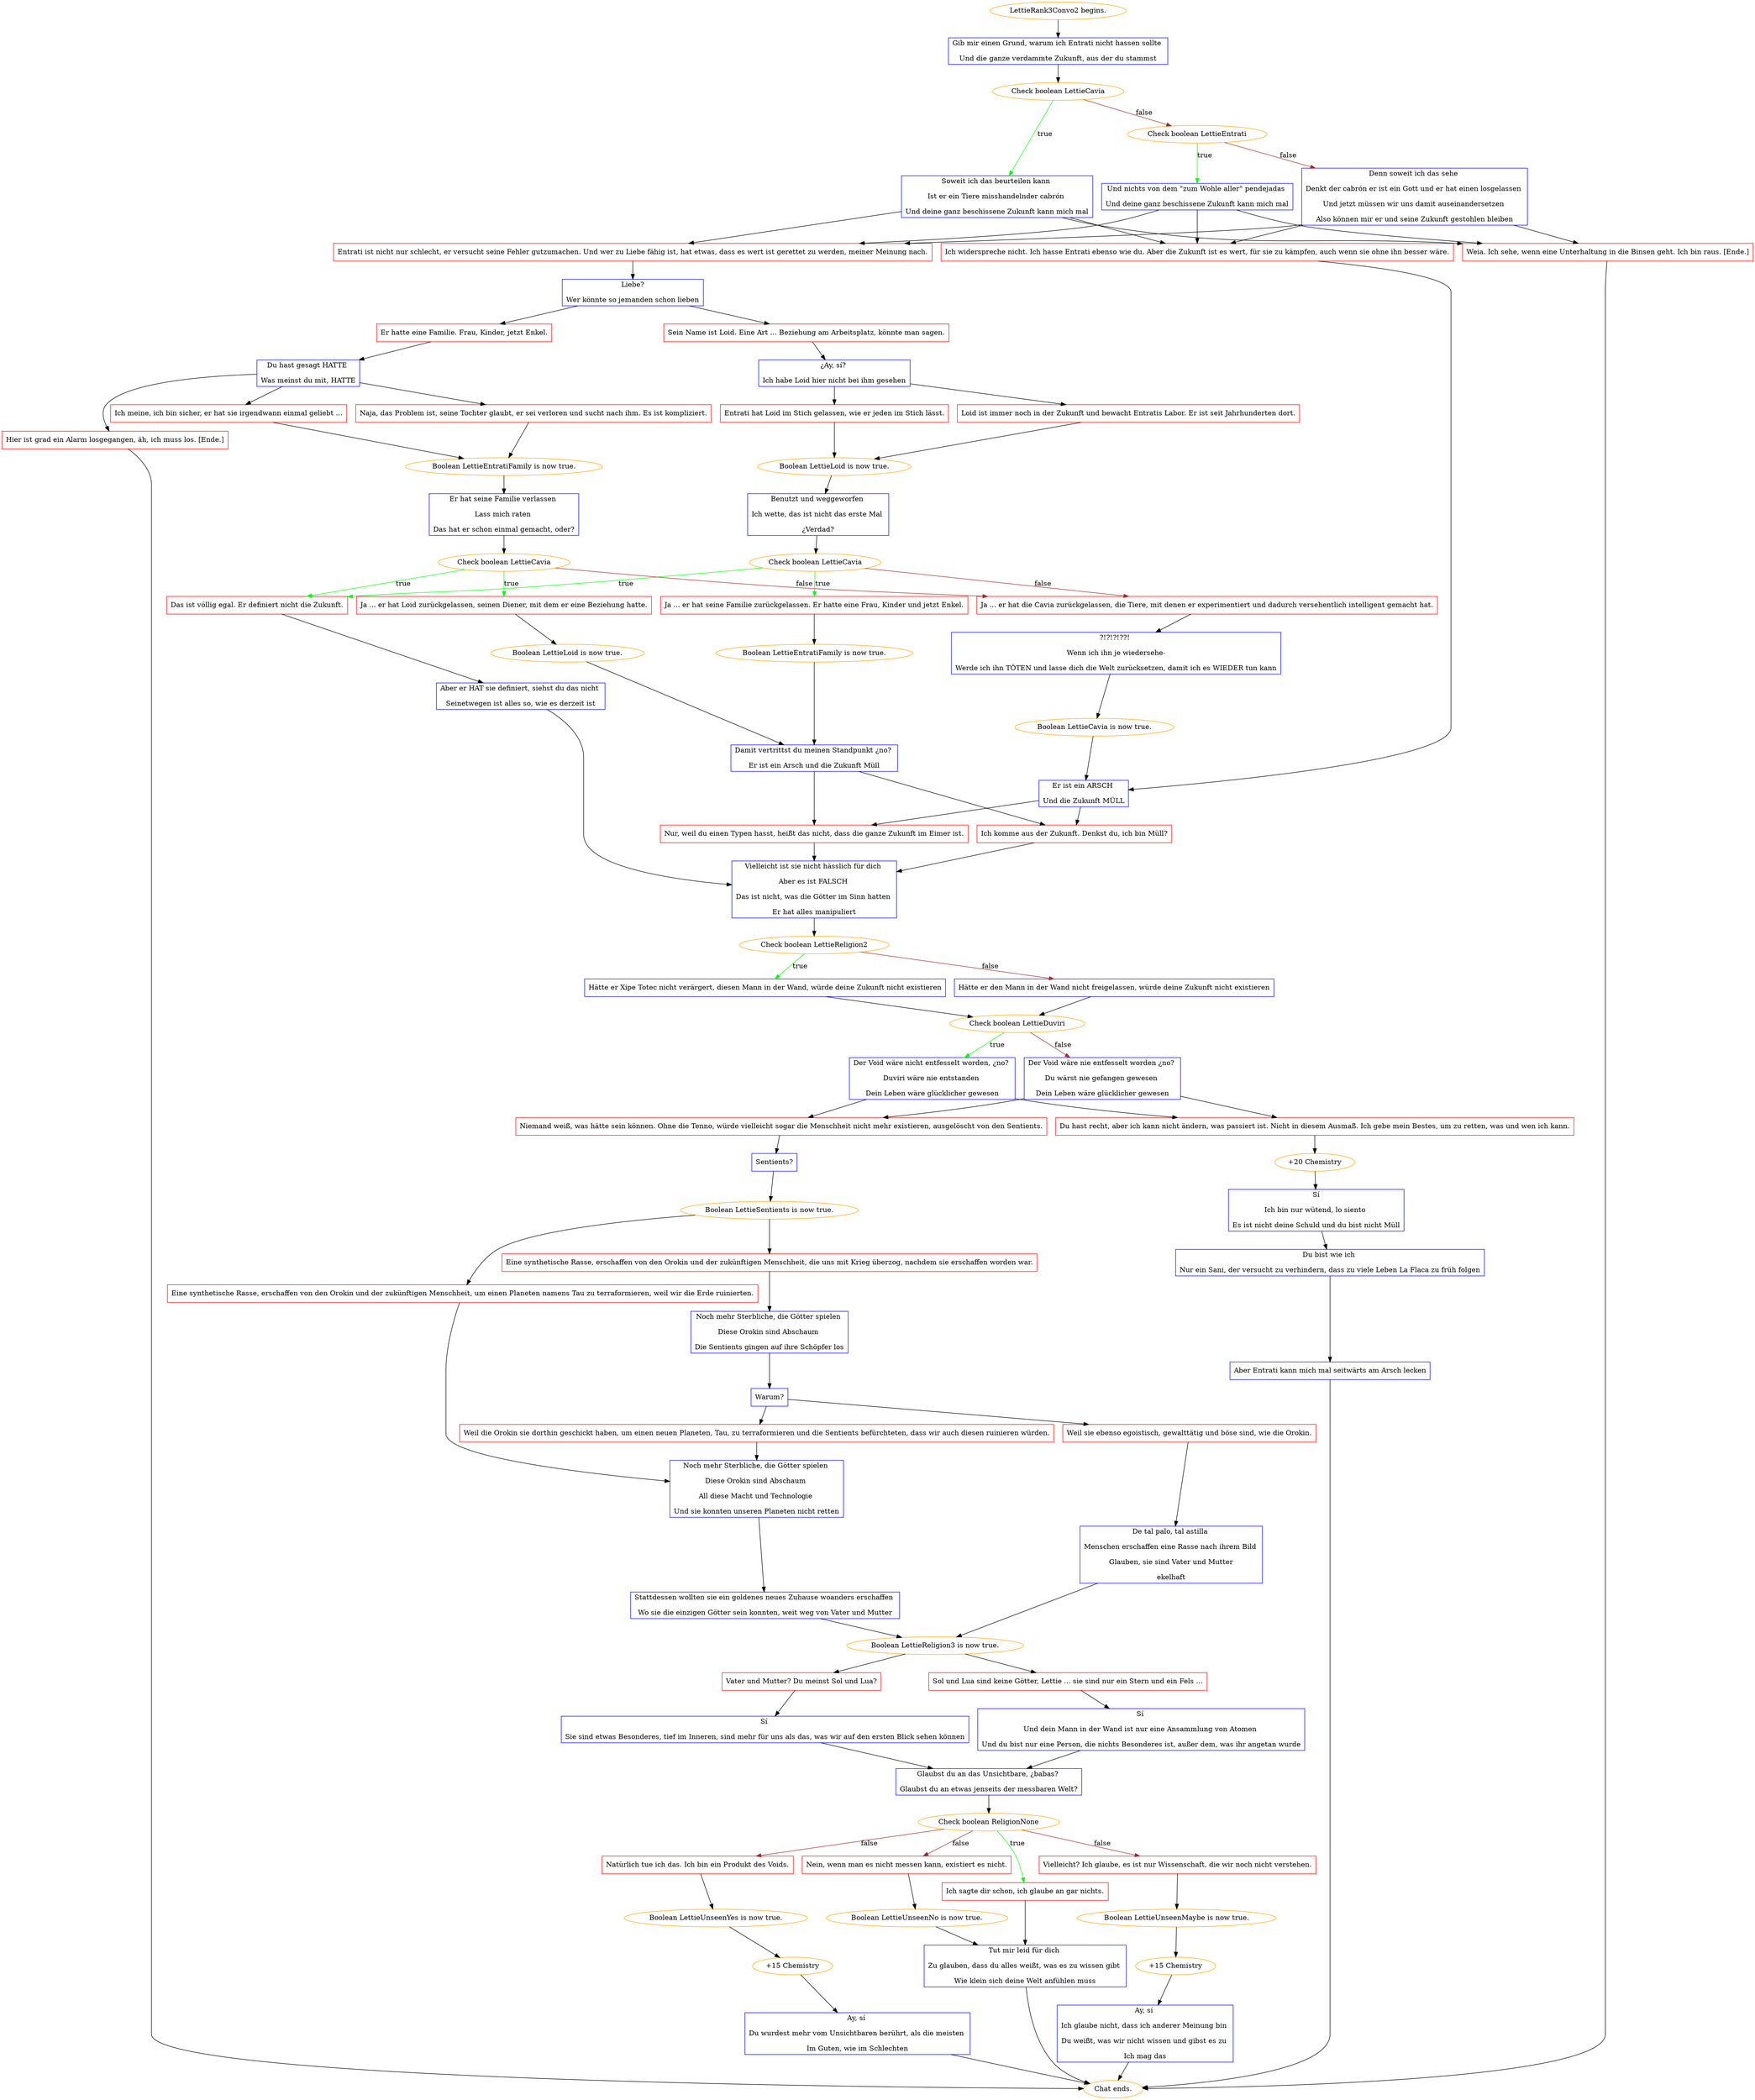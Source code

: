 digraph {
	"LettieRank3Convo2 begins." [color=orange];
		"LettieRank3Convo2 begins." -> j1147451492;
	j1147451492 [label="Gib mir einen Grund, warum ich Entrati nicht hassen sollte 
Und die ganze verdammte Zukunft, aus der du stammst",shape=box,color=blue];
		j1147451492 -> j988327984;
	j988327984 [label="Check boolean LettieCavia",color=orange];
		j988327984 -> j4284533574 [label=true,color=green];
		j988327984 -> j101638081 [label=false,color=brown];
	j4284533574 [label="Soweit ich das beurteilen kann 
Ist er ein Tiere misshandelnder cabrón 
Und deine ganz beschissene Zukunft kann mich mal",shape=box,color=blue];
		j4284533574 -> j1812693290;
		j4284533574 -> j313674474;
		j4284533574 -> j3037222622;
	j101638081 [label="Check boolean LettieEntrati",color=orange];
		j101638081 -> j1081594059 [label=true,color=green];
		j101638081 -> j3863241392 [label=false,color=brown];
	j1812693290 [label="Ich widerspreche nicht. Ich hasse Entrati ebenso wie du. Aber die Zukunft ist es wert, für sie zu kämpfen, auch wenn sie ohne ihn besser wäre.",shape=box,color=red];
		j1812693290 -> j1065194889;
	j313674474 [label="Entrati ist nicht nur schlecht, er versucht seine Fehler gutzumachen. Und wer zu Liebe fähig ist, hat etwas, dass es wert ist gerettet zu werden, meiner Meinung nach.",shape=box,color=red];
		j313674474 -> j4066597988;
	j3037222622 [label="Weia. Ich sehe, wenn eine Unterhaltung in die Binsen geht. Ich bin raus. [Ende.]",shape=box,color=red];
		j3037222622 -> "Chat ends.";
	j1081594059 [label="Und nichts von dem \"zum Wohle aller\" pendejadas 
Und deine ganz beschissene Zukunft kann mich mal",shape=box,color=blue];
		j1081594059 -> j1812693290;
		j1081594059 -> j313674474;
		j1081594059 -> j3037222622;
	j3863241392 [label="Denn soweit ich das sehe 
Denkt der cabrón er ist ein Gott und er hat einen losgelassen 
Und jetzt müssen wir uns damit auseinandersetzen 
Also können mir er und seine Zukunft gestohlen bleiben",shape=box,color=blue];
		j3863241392 -> j1812693290;
		j3863241392 -> j313674474;
		j3863241392 -> j3037222622;
	j1065194889 [label="Er ist ein ARSCH 
Und die Zukunft MÜLL",shape=box,color=blue];
		j1065194889 -> j3140342593;
		j1065194889 -> j3970568135;
	j4066597988 [label="Liebe?
Wer könnte so jemanden schon lieben",shape=box,color=blue];
		j4066597988 -> j178766061;
		j4066597988 -> j3203568535;
	"Chat ends." [color=orange];
	j3140342593 [label="Ich komme aus der Zukunft. Denkst du, ich bin Müll?",shape=box,color=red];
		j3140342593 -> j1234405711;
	j3970568135 [label="Nur, weil du einen Typen hasst, heißt das nicht, dass die ganze Zukunft im Eimer ist.",shape=box,color=red];
		j3970568135 -> j1234405711;
	j178766061 [label="Sein Name ist Loid. Eine Art ... Beziehung am Arbeitsplatz, könnte man sagen.",shape=box,color=red];
		j178766061 -> j1312274658;
	j3203568535 [label="Er hatte eine Familie. Frau, Kinder, jetzt Enkel.",shape=box,color=red];
		j3203568535 -> j1498222652;
	j1234405711 [label="Vielleicht ist sie nicht hässlich für dich 
Aber es ist FALSCH 
Das ist nicht, was die Götter im Sinn hatten 
Er hat alles manipuliert",shape=box,color=blue];
		j1234405711 -> j776436305;
	j1312274658 [label="¿Ay, sí? 
Ich habe Loid hier nicht bei ihm gesehen",shape=box,color=blue];
		j1312274658 -> j631987311;
		j1312274658 -> j1366471310;
	j1498222652 [label="Du hast gesagt HATTE 
Was meinst du mit, HATTE",shape=box,color=blue];
		j1498222652 -> j2352989743;
		j1498222652 -> j1410724427;
		j1498222652 -> j728620602;
	j776436305 [label="Check boolean LettieReligion2",color=orange];
		j776436305 -> j3496483512 [label=true,color=green];
		j776436305 -> j1389486394 [label=false,color=brown];
	j631987311 [label="Loid ist immer noch in der Zukunft und bewacht Entratis Labor. Er ist seit Jahrhunderten dort.",shape=box,color=red];
		j631987311 -> j3043517811;
	j1366471310 [label="Entrati hat Loid im Stich gelassen, wie er jeden im Stich lässt.",shape=box,color=red];
		j1366471310 -> j3043517811;
	j2352989743 [label="Naja, das Problem ist, seine Tochter glaubt, er sei verloren und sucht nach ihm. Es ist kompliziert.",shape=box,color=red];
		j2352989743 -> j1536729840;
	j1410724427 [label="Ich meine, ich bin sicher, er hat sie irgendwann einmal geliebt ...",shape=box,color=red];
		j1410724427 -> j1536729840;
	j728620602 [label="Hier ist grad ein Alarm losgegangen, äh, ich muss los. [Ende.]",shape=box,color=red];
		j728620602 -> "Chat ends.";
	j3496483512 [label="Hätte er Xipe Totec nicht verärgert, diesen Mann in der Wand, würde deine Zukunft nicht existieren",shape=box,color=blue];
		j3496483512 -> j711900112;
	j1389486394 [label="Hätte er den Mann in der Wand nicht freigelassen, würde deine Zukunft nicht existieren",shape=box,color=blue];
		j1389486394 -> j711900112;
	j3043517811 [label="Boolean LettieLoid is now true.",color=orange];
		j3043517811 -> j106817150;
	j1536729840 [label="Boolean LettieEntratiFamily is now true.",color=orange];
		j1536729840 -> j2239152159;
	j711900112 [label="Check boolean LettieDuviri",color=orange];
		j711900112 -> j3677729928 [label=true,color=green];
		j711900112 -> j2716577682 [label=false,color=brown];
	j106817150 [label="Benutzt und weggeworfen 
Ich wette, das ist nicht das erste Mal 
¿Verdad?",shape=box,color=blue];
		j106817150 -> j4176507548;
	j2239152159 [label="Er hat seine Familie verlassen 
Lass mich raten 
Das hat er schon einmal gemacht, oder?",shape=box,color=blue];
		j2239152159 -> j3999534774;
	j3677729928 [label="Der Void wäre nicht entfesselt worden, ¿no? 
Duviri wäre nie entstanden 
Dein Leben wäre glücklicher gewesen",shape=box,color=blue];
		j3677729928 -> j2296961653;
		j3677729928 -> j3920980399;
	j2716577682 [label="Der Void wäre nie entfesselt worden ¿no? 
Du wärst nie gefangen gewesen 
Dein Leben wäre glücklicher gewesen",shape=box,color=blue];
		j2716577682 -> j2296961653;
		j2716577682 -> j3920980399;
	j4176507548 [label="Check boolean LettieCavia",color=orange];
		j4176507548 -> j883925862 [label=true,color=green];
		j4176507548 -> j2450512658 [label=true,color=green];
		j4176507548 -> j1547176822 [label=false,color=brown];
	j3999534774 [label="Check boolean LettieCavia",color=orange];
		j3999534774 -> j2450512658 [label=true,color=green];
		j3999534774 -> j4221583328 [label=true,color=green];
		j3999534774 -> j1547176822 [label=false,color=brown];
	j2296961653 [label="Niemand weiß, was hätte sein können. Ohne die Tenno, würde vielleicht sogar die Menschheit nicht mehr existieren, ausgelöscht von den Sentients.",shape=box,color=red];
		j2296961653 -> j3956439183;
	j3920980399 [label="Du hast recht, aber ich kann nicht ändern, was passiert ist. Nicht in diesem Ausmaß. Ich gebe mein Bestes, um zu retten, was und wen ich kann.",shape=box,color=red];
		j3920980399 -> j3027779663;
	j883925862 [label="Ja ... er hat seine Familie zurückgelassen. Er hatte eine Frau, Kinder und jetzt Enkel.",shape=box,color=red];
		j883925862 -> j3213905386;
	j2450512658 [label="Das ist völlig egal. Er definiert nicht die Zukunft.",shape=box,color=red];
		j2450512658 -> j116667494;
	j1547176822 [label="Ja ... er hat die Cavia zurückgelassen, die Tiere, mit denen er experimentiert und dadurch versehentlich intelligent gemacht hat.",shape=box,color=red];
		j1547176822 -> j2925180195;
	j4221583328 [label="Ja ... er hat Loid zurückgelassen, seinen Diener, mit dem er eine Beziehung hatte.",shape=box,color=red];
		j4221583328 -> j3598186604;
	j3956439183 [label="Sentients?",shape=box,color=blue];
		j3956439183 -> j4177902638;
	j3027779663 [label="+20 Chemistry",color=orange];
		j3027779663 -> j550999847;
	j3213905386 [label="Boolean LettieEntratiFamily is now true.",color=orange];
		j3213905386 -> j129915349;
	j116667494 [label="Aber er HAT sie definiert, siehst du das nicht 
Seinetwegen ist alles so, wie es derzeit ist",shape=box,color=blue];
		j116667494 -> j1234405711;
	j2925180195 [label="?!?!?!??! 
Wenn ich ihn je wiedersehe-
Werde ich ihn TÖTEN und lasse dich die Welt zurücksetzen, damit ich es WIEDER tun kann",shape=box,color=blue];
		j2925180195 -> j749414456;
	j3598186604 [label="Boolean LettieLoid is now true.",color=orange];
		j3598186604 -> j129915349;
	j4177902638 [label="Boolean LettieSentients is now true.",color=orange];
		j4177902638 -> j2804157742;
		j4177902638 -> j85379140;
	j550999847 [label="Sí
Ich bin nur wütend, lo siento 
Es ist nicht deine Schuld und du bist nicht Müll",shape=box,color=blue];
		j550999847 -> j3581656617;
	j129915349 [label="Damit vertrittst du meinen Standpunkt ¿no? 
Er ist ein Arsch und die Zukunft Müll",shape=box,color=blue];
		j129915349 -> j3140342593;
		j129915349 -> j3970568135;
	j749414456 [label="Boolean LettieCavia is now true.",color=orange];
		j749414456 -> j1065194889;
	j2804157742 [label="Eine synthetische Rasse, erschaffen von den Orokin und der zukünftigen Menschheit, um einen Planeten namens Tau zu terraformieren, weil wir die Erde ruinierten.",shape=box,color=red];
		j2804157742 -> j3150019066;
	j85379140 [label="Eine synthetische Rasse, erschaffen von den Orokin und der zukünftigen Menschheit, die uns mit Krieg überzog, nachdem sie erschaffen worden war.",shape=box,color=red];
		j85379140 -> j2253564763;
	j3581656617 [label="Du bist wie ich 
Nur ein Sani, der versucht zu verhindern, dass zu viele Leben La Flaca zu früh folgen",shape=box,color=blue];
		j3581656617 -> j3134264180;
	j3150019066 [label="Noch mehr Sterbliche, die Götter spielen 
Diese Orokin sind Abschaum 
All diese Macht und Technologie 
Und sie konnten unseren Planeten nicht retten",shape=box,color=blue];
		j3150019066 -> j3579659072;
	j2253564763 [label="Noch mehr Sterbliche, die Götter spielen 
Diese Orokin sind Abschaum 
Die Sentients gingen auf ihre Schöpfer los",shape=box,color=blue];
		j2253564763 -> j805947108;
	j3134264180 [label="Aber Entrati kann mich mal seitwärts am Arsch lecken",shape=box,color=blue];
		j3134264180 -> "Chat ends.";
	j3579659072 [label="Stattdessen wollten sie ein goldenes neues Zuhause woanders erschaffen 
Wo sie die einzigen Götter sein konnten, weit weg von Vater und Mutter",shape=box,color=blue];
		j3579659072 -> j4137157349;
	j805947108 [label="Warum?",shape=box,color=blue];
		j805947108 -> j3174852132;
		j805947108 -> j4074302327;
	j4137157349 [label="Boolean LettieReligion3 is now true.",color=orange];
		j4137157349 -> j4238170298;
		j4137157349 -> j3514308326;
	j3174852132 [label="Weil die Orokin sie dorthin geschickt haben, um einen neuen Planeten, Tau, zu terraformieren und die Sentients befürchteten, dass wir auch diesen ruinieren würden.",shape=box,color=red];
		j3174852132 -> j3150019066;
	j4074302327 [label="Weil sie ebenso egoistisch, gewalttätig und böse sind, wie die Orokin.",shape=box,color=red];
		j4074302327 -> j1854541823;
	j4238170298 [label="Vater und Mutter? Du meinst Sol und Lua?",shape=box,color=red];
		j4238170298 -> j2142190401;
	j3514308326 [label="Sol und Lua sind keine Götter, Lettie ... sie sind nur ein Stern und ein Fels ...",shape=box,color=red];
		j3514308326 -> j3386094704;
	j1854541823 [label="De tal palo, tal astilla 
Menschen erschaffen eine Rasse nach ihrem Bild 
Glauben, sie sind Vater und Mutter
ekelhaft",shape=box,color=blue];
		j1854541823 -> j4137157349;
	j2142190401 [label="Sí 
Sie sind etwas Besonderes, tief im Inneren, sind mehr für uns als das, was wir auf den ersten Blick sehen können",shape=box,color=blue];
		j2142190401 -> j1726784726;
	j3386094704 [label="Sí 
Und dein Mann in der Wand ist nur eine Ansammlung von Atomen 
Und du bist nur eine Person, die nichts Besonderes ist, außer dem, was ihr angetan wurde",shape=box,color=blue];
		j3386094704 -> j1726784726;
	j1726784726 [label="Glaubst du an das Unsichtbare, ¿babas? 
Glaubst du an etwas jenseits der messbaren Welt?",shape=box,color=blue];
		j1726784726 -> j2234506481;
	j2234506481 [label="Check boolean ReligionNone",color=orange];
		j2234506481 -> j2766209807 [label=true,color=green];
		j2234506481 -> j3165312503 [label=false,color=brown];
		j2234506481 -> j983325584 [label=false,color=brown];
		j2234506481 -> j1001364316 [label=false,color=brown];
	j2766209807 [label="Ich sagte dir schon, ich glaube an gar nichts.",shape=box,color=red];
		j2766209807 -> j3197355527;
	j3165312503 [label="Nein, wenn man es nicht messen kann, existiert es nicht.",shape=box,color=red];
		j3165312503 -> j311619617;
	j983325584 [label="Vielleicht? Ich glaube, es ist nur Wissenschaft, die wir noch nicht verstehen.",shape=box,color=red];
		j983325584 -> j2804228922;
	j1001364316 [label="Natürlich tue ich das. Ich bin ein Produkt des Voids.",shape=box,color=red];
		j1001364316 -> j2519719676;
	j3197355527 [label="Tut mir leid für dich 
Zu glauben, dass du alles weißt, was es zu wissen gibt 
Wie klein sich deine Welt anfühlen muss",shape=box,color=blue];
		j3197355527 -> "Chat ends.";
	j311619617 [label="Boolean LettieUnseenNo is now true.",color=orange];
		j311619617 -> j3197355527;
	j2804228922 [label="Boolean LettieUnseenMaybe is now true.",color=orange];
		j2804228922 -> j3109831570;
	j2519719676 [label="Boolean LettieUnseenYes is now true.",color=orange];
		j2519719676 -> j1013529538;
	j3109831570 [label="+15 Chemistry",color=orange];
		j3109831570 -> j3979313156;
	j1013529538 [label="+15 Chemistry",color=orange];
		j1013529538 -> j2107560244;
	j3979313156 [label="Ay, sí 
Ich glaube nicht, dass ich anderer Meinung bin 
Du weißt, was wir nicht wissen und gibst es zu 
Ich mag das",shape=box,color=blue];
		j3979313156 -> "Chat ends.";
	j2107560244 [label="Ay, sí 
Du wurdest mehr vom Unsichtbaren berührt, als die meisten 
Im Guten, wie im Schlechten",shape=box,color=blue];
		j2107560244 -> "Chat ends.";
}